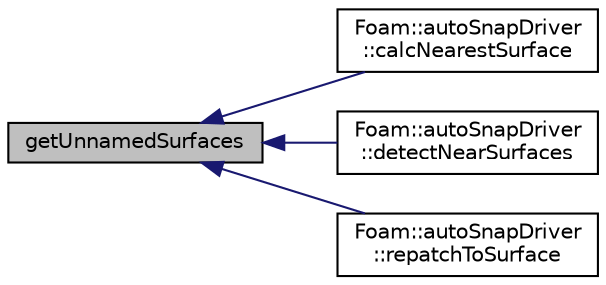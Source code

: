 digraph "getUnnamedSurfaces"
{
  bgcolor="transparent";
  edge [fontname="Helvetica",fontsize="10",labelfontname="Helvetica",labelfontsize="10"];
  node [fontname="Helvetica",fontsize="10",shape=record];
  rankdir="LR";
  Node1 [label="getUnnamedSurfaces",height=0.2,width=0.4,color="black", fillcolor="grey75", style="filled", fontcolor="black"];
  Node1 -> Node2 [dir="back",color="midnightblue",fontsize="10",style="solid",fontname="Helvetica"];
  Node2 [label="Foam::autoSnapDriver\l::calcNearestSurface",height=0.2,width=0.4,color="black",URL="$a00086.html#a0a334a64613ee0c208d8edf18306bcf2",tooltip="Per patch point calculate point on nearest surface. Set as. "];
  Node1 -> Node3 [dir="back",color="midnightblue",fontsize="10",style="solid",fontname="Helvetica"];
  Node3 [label="Foam::autoSnapDriver\l::detectNearSurfaces",height=0.2,width=0.4,color="black",URL="$a00086.html#a1f0aa6841e7a037db0a22342f828e761",tooltip="Per patch point override displacement if in gap situation. "];
  Node1 -> Node4 [dir="back",color="midnightblue",fontsize="10",style="solid",fontname="Helvetica"];
  Node4 [label="Foam::autoSnapDriver\l::repatchToSurface",height=0.2,width=0.4,color="black",URL="$a00086.html#abf0c9c836463b6164ef331dce238b2fa",tooltip="Repatch faces according to surface nearest the face centre. "];
}
